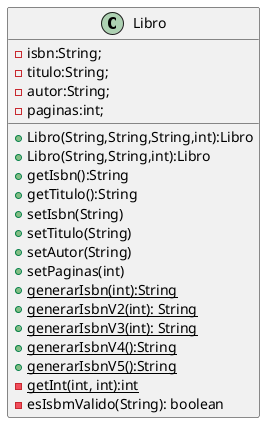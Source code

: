 @startuml
class Libro {
   -isbn:String;
   -titulo:String;
   -autor:String;
   -paginas:int;
   +Libro(String,String,String,int):Libro
   +Libro(String,String,int):Libro
   +getIsbn():String
   +getTitulo():String
   +setIsbn(String)
   +setTitulo(String)
   +setAutor(String)
   +setPaginas(int)
   +{static}generarIsbn(int):String
   +{static}generarIsbnV2(int): String
   +{static}generarIsbnV3(int): String
   +{static}generarIsbnV4():String
   +{static}generarIsbnV5():String
   -{static}getInt(int, int):int
   - esIsbmValido(String): boolean
}
@enduml